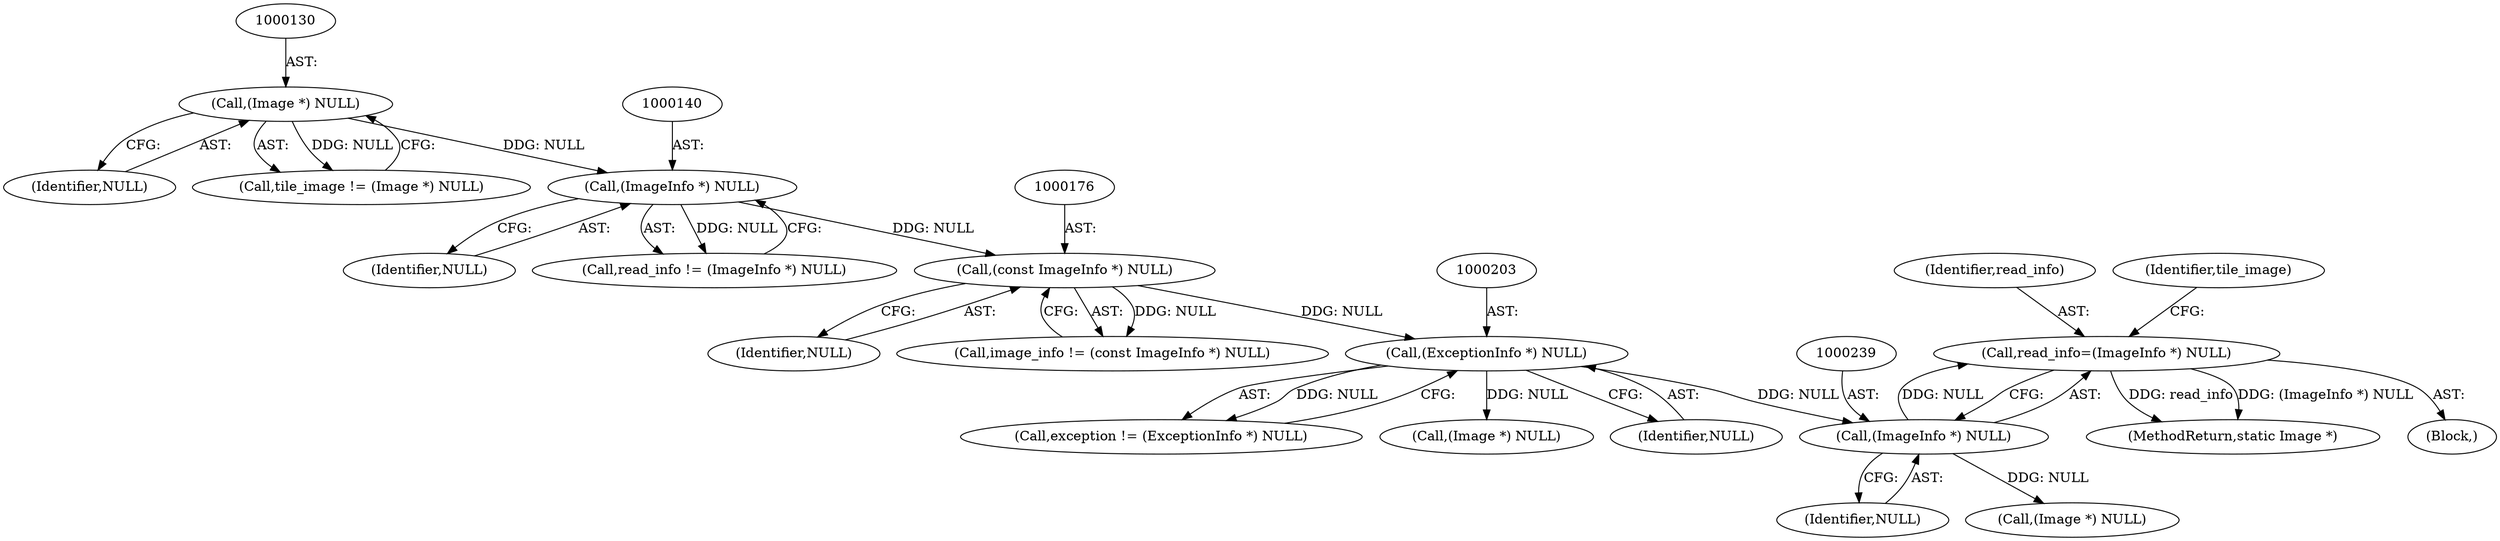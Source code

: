 digraph "0_ImageMagick_6b6bff054d569a77973f2140c0e86366e6168a6c_1@API" {
"1000236" [label="(Call,read_info=(ImageInfo *) NULL)"];
"1000238" [label="(Call,(ImageInfo *) NULL)"];
"1000202" [label="(Call,(ExceptionInfo *) NULL)"];
"1000175" [label="(Call,(const ImageInfo *) NULL)"];
"1000139" [label="(Call,(ImageInfo *) NULL)"];
"1000129" [label="(Call,(Image *) NULL)"];
"1000175" [label="(Call,(const ImageInfo *) NULL)"];
"1000141" [label="(Identifier,NULL)"];
"1000237" [label="(Identifier,read_info)"];
"1000200" [label="(Call,exception != (ExceptionInfo *) NULL)"];
"1000242" [label="(Identifier,tile_image)"];
"1000173" [label="(Call,image_info != (const ImageInfo *) NULL)"];
"1000129" [label="(Call,(Image *) NULL)"];
"1000177" [label="(Identifier,NULL)"];
"1000233" [label="(Call,(Image *) NULL)"];
"1000240" [label="(Identifier,NULL)"];
"1000131" [label="(Identifier,NULL)"];
"1002575" [label="(MethodReturn,static Image *)"];
"1000202" [label="(Call,(ExceptionInfo *) NULL)"];
"1000238" [label="(Call,(ImageInfo *) NULL)"];
"1000139" [label="(Call,(ImageInfo *) NULL)"];
"1000137" [label="(Call,read_info != (ImageInfo *) NULL)"];
"1000204" [label="(Identifier,NULL)"];
"1000236" [label="(Call,read_info=(ImageInfo *) NULL)"];
"1000127" [label="(Call,tile_image != (Image *) NULL)"];
"1000243" [label="(Call,(Image *) NULL)"];
"1000124" [label="(Block,)"];
"1000236" -> "1000124"  [label="AST: "];
"1000236" -> "1000238"  [label="CFG: "];
"1000237" -> "1000236"  [label="AST: "];
"1000238" -> "1000236"  [label="AST: "];
"1000242" -> "1000236"  [label="CFG: "];
"1000236" -> "1002575"  [label="DDG: read_info"];
"1000236" -> "1002575"  [label="DDG: (ImageInfo *) NULL"];
"1000238" -> "1000236"  [label="DDG: NULL"];
"1000238" -> "1000240"  [label="CFG: "];
"1000239" -> "1000238"  [label="AST: "];
"1000240" -> "1000238"  [label="AST: "];
"1000202" -> "1000238"  [label="DDG: NULL"];
"1000238" -> "1000243"  [label="DDG: NULL"];
"1000202" -> "1000200"  [label="AST: "];
"1000202" -> "1000204"  [label="CFG: "];
"1000203" -> "1000202"  [label="AST: "];
"1000204" -> "1000202"  [label="AST: "];
"1000200" -> "1000202"  [label="CFG: "];
"1000202" -> "1000200"  [label="DDG: NULL"];
"1000175" -> "1000202"  [label="DDG: NULL"];
"1000202" -> "1000233"  [label="DDG: NULL"];
"1000175" -> "1000173"  [label="AST: "];
"1000175" -> "1000177"  [label="CFG: "];
"1000176" -> "1000175"  [label="AST: "];
"1000177" -> "1000175"  [label="AST: "];
"1000173" -> "1000175"  [label="CFG: "];
"1000175" -> "1000173"  [label="DDG: NULL"];
"1000139" -> "1000175"  [label="DDG: NULL"];
"1000139" -> "1000137"  [label="AST: "];
"1000139" -> "1000141"  [label="CFG: "];
"1000140" -> "1000139"  [label="AST: "];
"1000141" -> "1000139"  [label="AST: "];
"1000137" -> "1000139"  [label="CFG: "];
"1000139" -> "1000137"  [label="DDG: NULL"];
"1000129" -> "1000139"  [label="DDG: NULL"];
"1000129" -> "1000127"  [label="AST: "];
"1000129" -> "1000131"  [label="CFG: "];
"1000130" -> "1000129"  [label="AST: "];
"1000131" -> "1000129"  [label="AST: "];
"1000127" -> "1000129"  [label="CFG: "];
"1000129" -> "1000127"  [label="DDG: NULL"];
}
